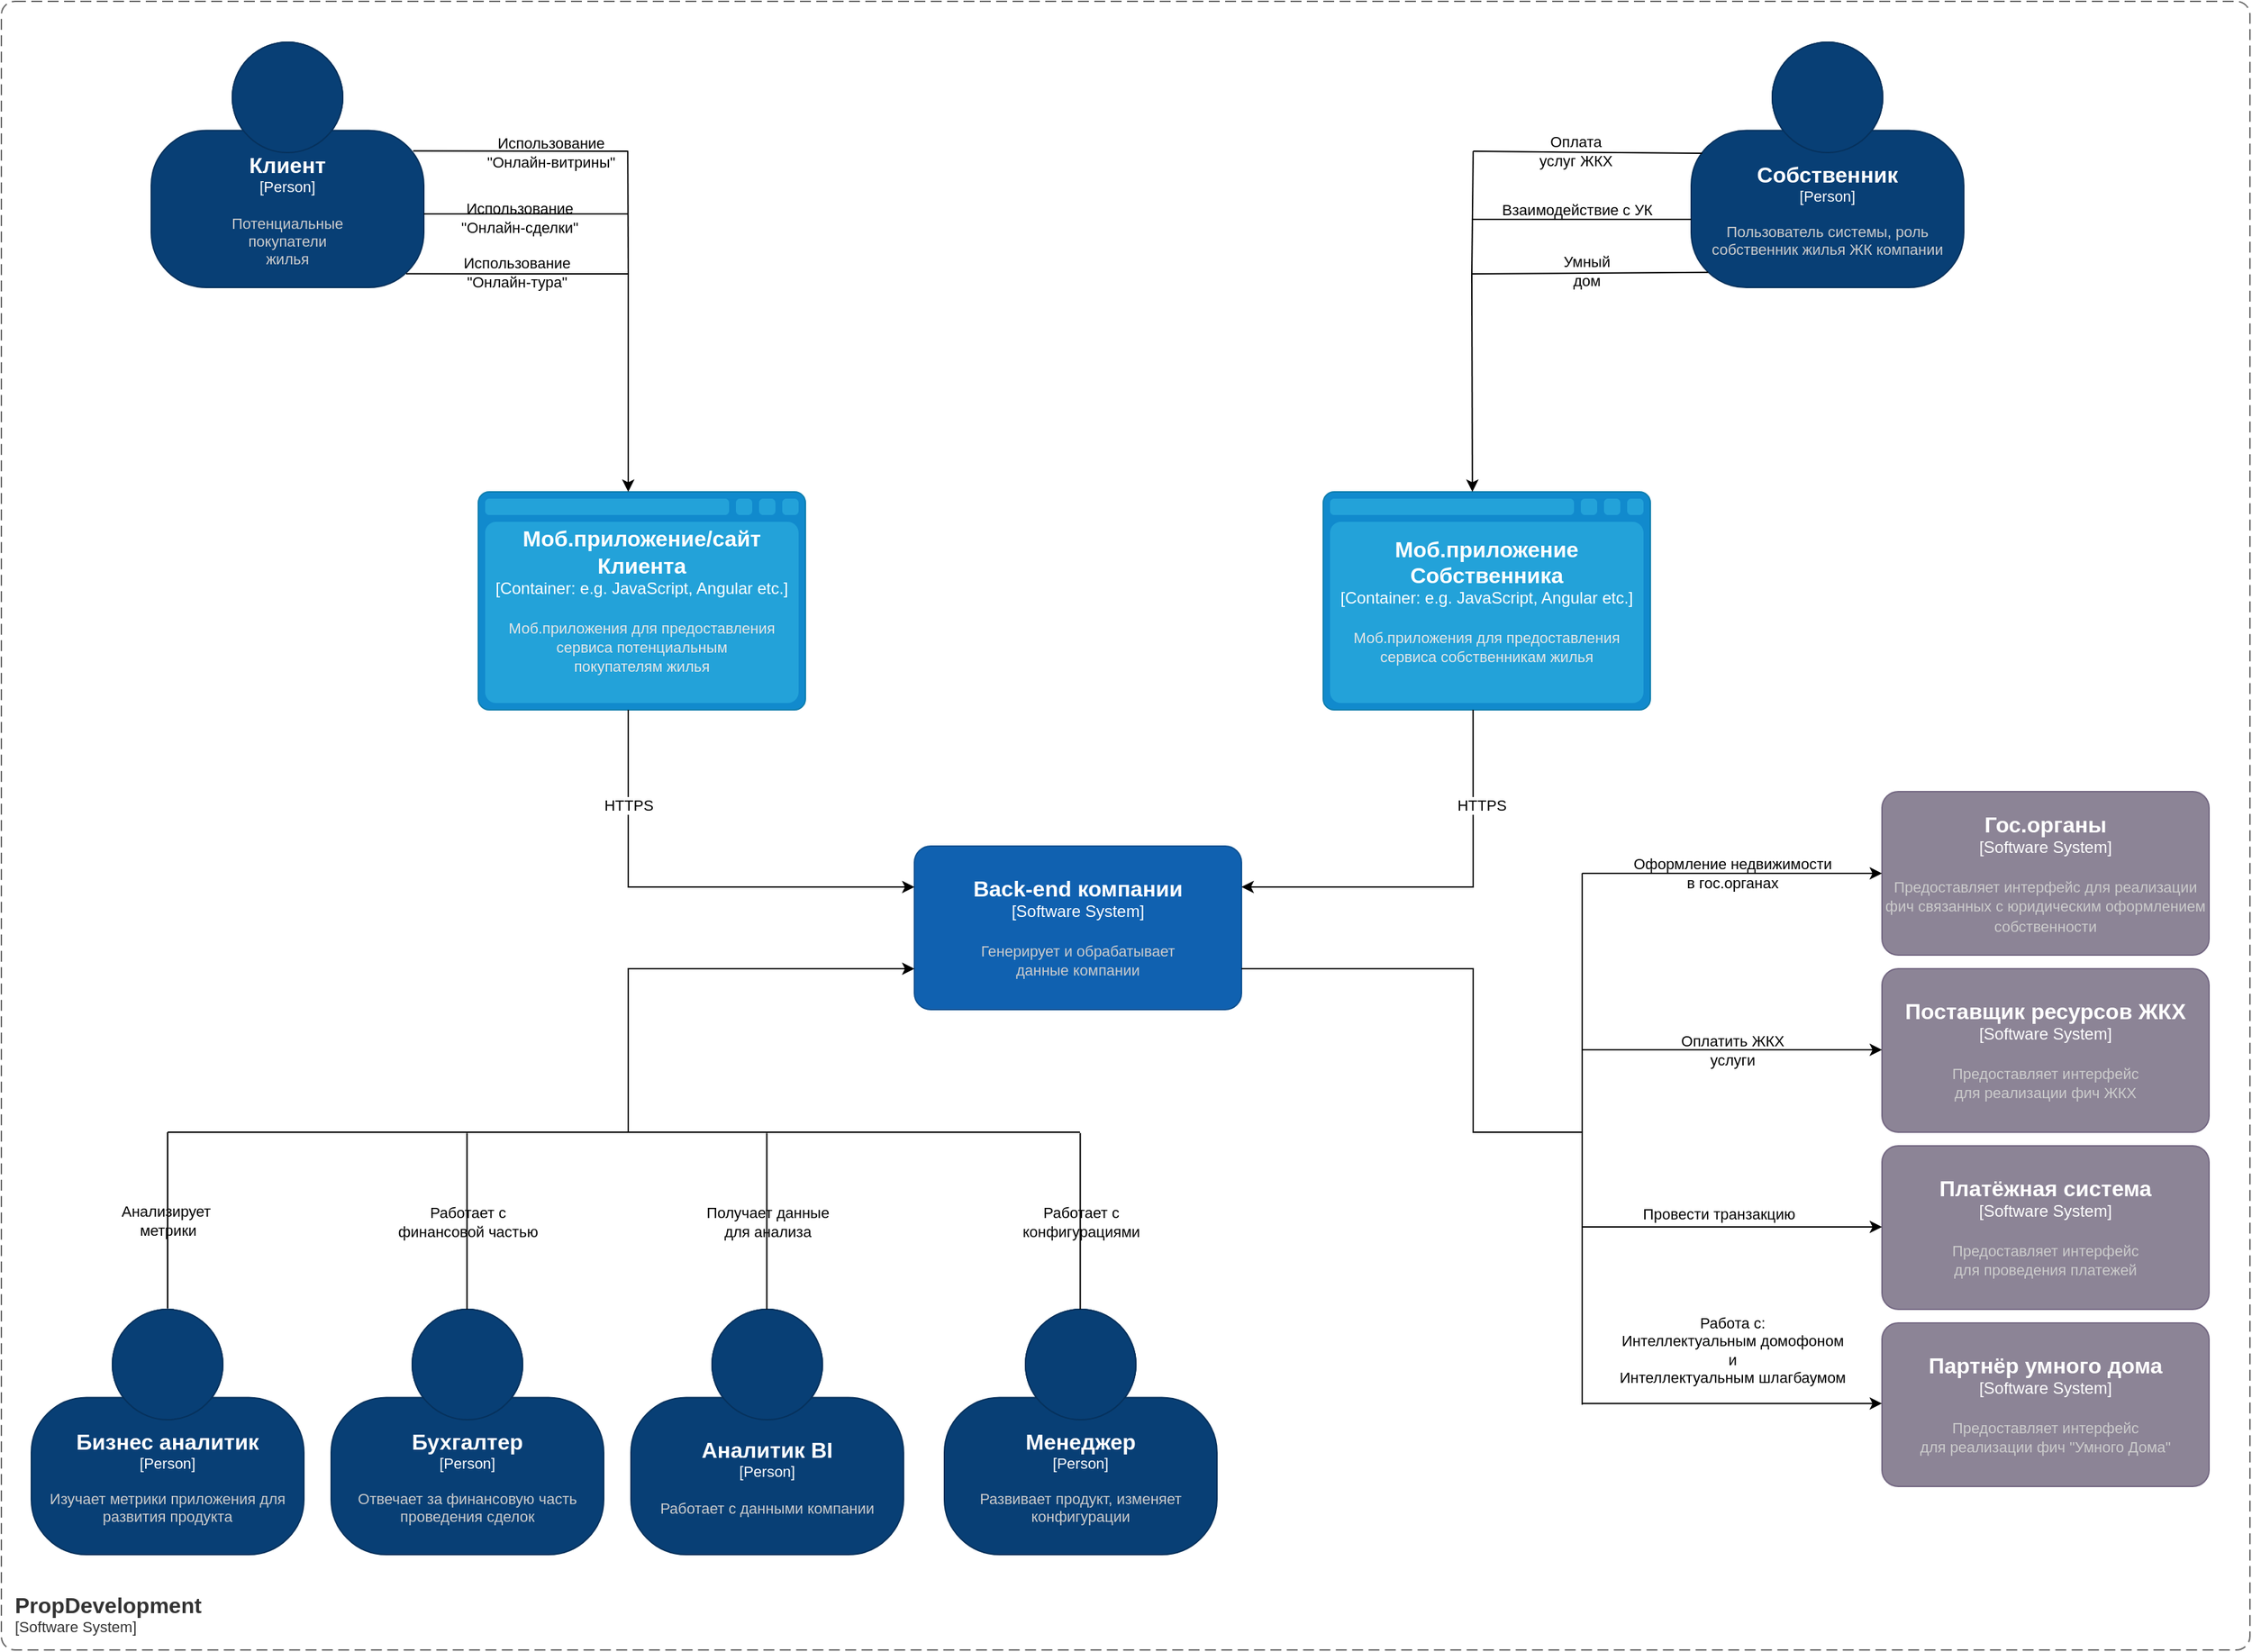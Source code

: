 <mxfile version="26.1.1">
  <diagram name="Страница — 1" id="-Aed9s71p64sYQbSgITG">
    <mxGraphModel dx="1727" dy="2179" grid="1" gridSize="10" guides="1" tooltips="1" connect="1" arrows="1" fold="1" page="1" pageScale="1" pageWidth="827" pageHeight="1169" math="0" shadow="0">
      <root>
        <mxCell id="0" />
        <mxCell id="1" parent="0" />
        <object placeholders="1" c4Name="Бизнес аналитик" c4Type="Person" c4Description="Изучает метрики приложения для развития продукта" label="&lt;font style=&quot;font-size: 16px&quot;&gt;&lt;b&gt;%c4Name%&lt;/b&gt;&lt;/font&gt;&lt;div&gt;[%c4Type%]&lt;/div&gt;&lt;br&gt;&lt;div&gt;&lt;font style=&quot;font-size: 11px&quot;&gt;&lt;font color=&quot;#cccccc&quot;&gt;%c4Description%&lt;/font&gt;&lt;/div&gt;" id="zir2kOPsWTrCl4qfueJd-1">
          <mxCell style="html=1;fontSize=11;dashed=0;whiteSpace=wrap;fillColor=#083F75;strokeColor=#06315C;fontColor=#ffffff;shape=mxgraph.c4.person2;align=center;metaEdit=1;points=[[0.5,0,0],[1,0.5,0],[1,0.75,0],[0.75,1,0],[0.5,1,0],[0.25,1,0],[0,0.75,0],[0,0.5,0]];resizable=0;" vertex="1" parent="1">
            <mxGeometry x="62" y="290" width="200" height="180" as="geometry" />
          </mxCell>
        </object>
        <object placeholders="1" c4Name="Бухгалтер" c4Type="Person" c4Description="Отвечает за финансовую часть проведения сделок" label="&lt;font style=&quot;font-size: 16px&quot;&gt;&lt;b&gt;%c4Name%&lt;/b&gt;&lt;/font&gt;&lt;div&gt;[%c4Type%]&lt;/div&gt;&lt;br&gt;&lt;div&gt;&lt;font style=&quot;font-size: 11px&quot;&gt;&lt;font color=&quot;#cccccc&quot;&gt;%c4Description%&lt;/font&gt;&lt;/div&gt;" id="zir2kOPsWTrCl4qfueJd-2">
          <mxCell style="html=1;fontSize=11;dashed=0;whiteSpace=wrap;fillColor=#083F75;strokeColor=#06315C;fontColor=#ffffff;shape=mxgraph.c4.person2;align=center;metaEdit=1;points=[[0.5,0,0],[1,0.5,0],[1,0.75,0],[0.75,1,0],[0.5,1,0],[0.25,1,0],[0,0.75,0],[0,0.5,0]];resizable=0;" vertex="1" parent="1">
            <mxGeometry x="282" y="290" width="200" height="180" as="geometry" />
          </mxCell>
        </object>
        <object placeholders="1" c4Name="Аналитик BI" c4Type="Person" c4Description="Работает с данными компании" label="&lt;font style=&quot;font-size: 16px&quot;&gt;&lt;b&gt;%c4Name%&lt;/b&gt;&lt;/font&gt;&lt;div&gt;[%c4Type%]&lt;/div&gt;&lt;br&gt;&lt;div&gt;&lt;font style=&quot;font-size: 11px&quot;&gt;&lt;font color=&quot;#cccccc&quot;&gt;%c4Description%&lt;/font&gt;&lt;/div&gt;" id="zir2kOPsWTrCl4qfueJd-3">
          <mxCell style="html=1;fontSize=11;dashed=0;whiteSpace=wrap;fillColor=#083F75;strokeColor=#06315C;fontColor=#ffffff;shape=mxgraph.c4.person2;align=center;metaEdit=1;points=[[0.5,0,0],[1,0.5,0],[1,0.75,0],[0.75,1,0],[0.5,1,0],[0.25,1,0],[0,0.75,0],[0,0.5,0]];resizable=0;" vertex="1" parent="1">
            <mxGeometry x="502" y="290" width="200" height="180" as="geometry" />
          </mxCell>
        </object>
        <object placeholders="1" c4Name="Менеджер" c4Type="Person" c4Description="Развивает продукт, изменяет конфигурации" label="&lt;font style=&quot;font-size: 16px&quot;&gt;&lt;b&gt;%c4Name%&lt;/b&gt;&lt;/font&gt;&lt;div&gt;[%c4Type%]&lt;/div&gt;&lt;br&gt;&lt;div&gt;&lt;font style=&quot;font-size: 11px&quot;&gt;&lt;font color=&quot;#cccccc&quot;&gt;%c4Description%&lt;/font&gt;&lt;/div&gt;" id="zir2kOPsWTrCl4qfueJd-4">
          <mxCell style="html=1;fontSize=11;dashed=0;whiteSpace=wrap;fillColor=#083F75;strokeColor=#06315C;fontColor=#ffffff;shape=mxgraph.c4.person2;align=center;metaEdit=1;points=[[0.5,0,0],[1,0.5,0],[1,0.75,0],[0.75,1,0],[0.5,1,0],[0.25,1,0],[0,0.75,0],[0,0.5,0]];resizable=0;" vertex="1" parent="1">
            <mxGeometry x="732" y="290" width="200" height="180" as="geometry" />
          </mxCell>
        </object>
        <object placeholders="1" c4Name="Клиент" c4Type="Person" c4Description="Потенциальные &#xa;покупатели &#xa;жилья" label="&lt;font style=&quot;font-size: 16px&quot;&gt;&lt;b&gt;%c4Name%&lt;/b&gt;&lt;/font&gt;&lt;div&gt;[%c4Type%]&lt;/div&gt;&lt;br&gt;&lt;div&gt;&lt;font style=&quot;font-size: 11px&quot;&gt;&lt;font color=&quot;#cccccc&quot;&gt;%c4Description%&lt;/font&gt;&lt;/div&gt;" id="zir2kOPsWTrCl4qfueJd-5">
          <mxCell style="html=1;fontSize=11;dashed=0;whiteSpace=wrap;fillColor=#083F75;strokeColor=#06315C;fontColor=#ffffff;shape=mxgraph.c4.person2;align=center;metaEdit=1;points=[[0.5,0,0],[1,0.5,0],[1,0.75,0],[0.75,1,0],[0.5,1,0],[0.25,1,0],[0,0.75,0],[0,0.5,0]];resizable=0;" vertex="1" parent="1">
            <mxGeometry x="150" y="-640" width="200" height="180" as="geometry" />
          </mxCell>
        </object>
        <object placeholders="1" c4Name="Собственник" c4Type="Person" c4Description="Пользователь системы, роль собственник жилья ЖК компании" label="&lt;font style=&quot;font-size: 16px&quot;&gt;&lt;b&gt;%c4Name%&lt;/b&gt;&lt;/font&gt;&lt;div&gt;[%c4Type%]&lt;/div&gt;&lt;br&gt;&lt;div&gt;&lt;font style=&quot;font-size: 11px&quot;&gt;&lt;font color=&quot;#cccccc&quot;&gt;%c4Description%&lt;/font&gt;&lt;/div&gt;" id="zir2kOPsWTrCl4qfueJd-6">
          <mxCell style="html=1;fontSize=11;dashed=0;whiteSpace=wrap;fillColor=#083F75;strokeColor=#06315C;fontColor=#ffffff;shape=mxgraph.c4.person2;align=center;metaEdit=1;points=[[0.5,0,0],[1,0.5,0],[1,0.75,0],[0.75,1,0],[0.5,1,0],[0.25,1,0],[0,0.75,0],[0,0.5,0]];resizable=0;" vertex="1" parent="1">
            <mxGeometry x="1280" y="-640" width="200" height="180" as="geometry" />
          </mxCell>
        </object>
        <object placeholders="1" c4Name="Back-end компании" c4Type="Software System" c4Description="Генерирует и обрабатывает &#xa;данные компании" label="&lt;font style=&quot;font-size: 16px&quot;&gt;&lt;b&gt;%c4Name%&lt;/b&gt;&lt;/font&gt;&lt;div&gt;[%c4Type%]&lt;/div&gt;&lt;br&gt;&lt;div&gt;&lt;font style=&quot;font-size: 11px&quot;&gt;&lt;font color=&quot;#cccccc&quot;&gt;%c4Description%&lt;/font&gt;&lt;/div&gt;" id="zir2kOPsWTrCl4qfueJd-7">
          <mxCell style="rounded=1;whiteSpace=wrap;html=1;labelBackgroundColor=none;fillColor=#1061B0;fontColor=#ffffff;align=center;arcSize=10;strokeColor=#0D5091;metaEdit=1;resizable=0;points=[[0.25,0,0],[0.5,0,0],[0.75,0,0],[1,0.25,0],[1,0.5,0],[1,0.75,0],[0.75,1,0],[0.5,1,0],[0.25,1,0],[0,0.75,0],[0,0.5,0],[0,0.25,0]];" vertex="1" parent="1">
            <mxGeometry x="710" y="-50" width="240" height="120" as="geometry" />
          </mxCell>
        </object>
        <object placeholders="1" c4Name="Моб.приложение/сайт Клиента" c4Type="Container" c4Technology="e.g. JavaScript, Angular etc." c4Description="Моб.приложения для предоставления сервиса потенциальным &#xa;покупателям жилья" label="&lt;font style=&quot;font-size: 16px&quot;&gt;&lt;b&gt;%c4Name%&lt;/b&gt;&lt;/font&gt;&lt;div&gt;[%c4Type%:&amp;nbsp;%c4Technology%]&lt;/div&gt;&lt;br&gt;&lt;div&gt;&lt;font style=&quot;font-size: 11px&quot;&gt;&lt;font color=&quot;#E6E6E6&quot;&gt;%c4Description%&lt;/font&gt;&lt;/div&gt;" id="zir2kOPsWTrCl4qfueJd-8">
          <mxCell style="shape=mxgraph.c4.webBrowserContainer2;whiteSpace=wrap;html=1;boundedLbl=1;rounded=0;labelBackgroundColor=none;strokeColor=#118ACD;fillColor=#23A2D9;strokeColor=#118ACD;strokeColor2=#0E7DAD;fontSize=12;fontColor=#ffffff;align=center;metaEdit=1;points=[[0.5,0,0],[1,0.25,0],[1,0.5,0],[1,0.75,0],[0.5,1,0],[0,0.75,0],[0,0.5,0],[0,0.25,0]];resizable=0;" vertex="1" parent="1">
            <mxGeometry x="390" y="-310" width="240" height="160" as="geometry" />
          </mxCell>
        </object>
        <object placeholders="1" c4Name="Моб.приложение Собственника" c4Type="Container" c4Technology="e.g. JavaScript, Angular etc." c4Description="Моб.приложения для предоставления сервиса собственникам жилья" label="&lt;font style=&quot;font-size: 16px&quot;&gt;&lt;b&gt;%c4Name%&lt;/b&gt;&lt;/font&gt;&lt;div&gt;[%c4Type%:&amp;nbsp;%c4Technology%]&lt;/div&gt;&lt;br&gt;&lt;div&gt;&lt;font style=&quot;font-size: 11px&quot;&gt;&lt;font color=&quot;#E6E6E6&quot;&gt;%c4Description%&lt;/font&gt;&lt;/div&gt;" id="zir2kOPsWTrCl4qfueJd-9">
          <mxCell style="shape=mxgraph.c4.webBrowserContainer2;whiteSpace=wrap;html=1;boundedLbl=1;rounded=0;labelBackgroundColor=none;strokeColor=#118ACD;fillColor=#23A2D9;strokeColor=#118ACD;strokeColor2=#0E7DAD;fontSize=12;fontColor=#ffffff;align=center;metaEdit=1;points=[[0.5,0,0],[1,0.25,0],[1,0.5,0],[1,0.75,0],[0.5,1,0],[0,0.75,0],[0,0.5,0],[0,0.25,0]];resizable=0;" vertex="1" parent="1">
            <mxGeometry x="1010" y="-310" width="240" height="160" as="geometry" />
          </mxCell>
        </object>
        <object placeholders="1" c4Name="Гос.органы" c4Type="Software System" c4Description="Предоставляет интерфейс для реализации фич связанных с юридическим оформлением собственности " label="&lt;font style=&quot;font-size: 16px&quot;&gt;&lt;b&gt;%c4Name%&lt;/b&gt;&lt;/font&gt;&lt;div&gt;[%c4Type%]&lt;/div&gt;&lt;br&gt;&lt;div&gt;&lt;font style=&quot;font-size: 11px&quot;&gt;&lt;font color=&quot;#cccccc&quot;&gt;%c4Description%&lt;/font&gt;&lt;/div&gt;" id="zir2kOPsWTrCl4qfueJd-10">
          <mxCell style="rounded=1;whiteSpace=wrap;html=1;labelBackgroundColor=none;fillColor=#8C8496;fontColor=#ffffff;align=center;arcSize=10;strokeColor=#736782;metaEdit=1;resizable=0;points=[[0.25,0,0],[0.5,0,0],[0.75,0,0],[1,0.25,0],[1,0.5,0],[1,0.75,0],[0.75,1,0],[0.5,1,0],[0.25,1,0],[0,0.75,0],[0,0.5,0],[0,0.25,0]];" vertex="1" parent="1">
            <mxGeometry x="1420" y="-90" width="240" height="120" as="geometry" />
          </mxCell>
        </object>
        <object placeholders="1" c4Name="Поставщик ресурсов ЖКХ" c4Type="Software System" c4Description="Предоставляет интерфейс &#xa;для реализации фич ЖКХ" label="&lt;font style=&quot;font-size: 16px&quot;&gt;&lt;b&gt;%c4Name%&lt;/b&gt;&lt;/font&gt;&lt;div&gt;[%c4Type%]&lt;/div&gt;&lt;br&gt;&lt;div&gt;&lt;font style=&quot;font-size: 11px&quot;&gt;&lt;font color=&quot;#cccccc&quot;&gt;%c4Description%&lt;/font&gt;&lt;/div&gt;" id="zir2kOPsWTrCl4qfueJd-11">
          <mxCell style="rounded=1;whiteSpace=wrap;html=1;labelBackgroundColor=none;fillColor=#8C8496;fontColor=#ffffff;align=center;arcSize=10;strokeColor=#736782;metaEdit=1;resizable=0;points=[[0.25,0,0],[0.5,0,0],[0.75,0,0],[1,0.25,0],[1,0.5,0],[1,0.75,0],[0.75,1,0],[0.5,1,0],[0.25,1,0],[0,0.75,0],[0,0.5,0],[0,0.25,0]];" vertex="1" parent="1">
            <mxGeometry x="1420" y="40" width="240" height="120" as="geometry" />
          </mxCell>
        </object>
        <object placeholders="1" c4Name="Платёжная система" c4Type="Software System" c4Description="Предоставляет интерфейс &#xa;для проведения платежей" label="&lt;font style=&quot;font-size: 16px&quot;&gt;&lt;b&gt;%c4Name%&lt;/b&gt;&lt;/font&gt;&lt;div&gt;[%c4Type%]&lt;/div&gt;&lt;br&gt;&lt;div&gt;&lt;font style=&quot;font-size: 11px&quot;&gt;&lt;font color=&quot;#cccccc&quot;&gt;%c4Description%&lt;/font&gt;&lt;/div&gt;" id="zir2kOPsWTrCl4qfueJd-12">
          <mxCell style="rounded=1;whiteSpace=wrap;html=1;labelBackgroundColor=none;fillColor=#8C8496;fontColor=#ffffff;align=center;arcSize=10;strokeColor=#736782;metaEdit=1;resizable=0;points=[[0.25,0,0],[0.5,0,0],[0.75,0,0],[1,0.25,0],[1,0.5,0],[1,0.75,0],[0.75,1,0],[0.5,1,0],[0.25,1,0],[0,0.75,0],[0,0.5,0],[0,0.25,0]];" vertex="1" parent="1">
            <mxGeometry x="1420" y="170" width="240" height="120" as="geometry" />
          </mxCell>
        </object>
        <object placeholders="1" c4Name="Партнёр умного дома" c4Type="Software System" c4Description="Предоставляет интерфейс &#xa;для реализации фич &quot;Умного Дома&quot;" label="&lt;font style=&quot;font-size: 16px&quot;&gt;&lt;b&gt;%c4Name%&lt;/b&gt;&lt;/font&gt;&lt;div&gt;[%c4Type%]&lt;/div&gt;&lt;br&gt;&lt;div&gt;&lt;font style=&quot;font-size: 11px&quot;&gt;&lt;font color=&quot;#cccccc&quot;&gt;%c4Description%&lt;/font&gt;&lt;/div&gt;" id="zir2kOPsWTrCl4qfueJd-13">
          <mxCell style="rounded=1;whiteSpace=wrap;html=1;labelBackgroundColor=none;fillColor=#8C8496;fontColor=#ffffff;align=center;arcSize=10;strokeColor=#736782;metaEdit=1;resizable=0;points=[[0.25,0,0],[0.5,0,0],[0.75,0,0],[1,0.25,0],[1,0.5,0],[1,0.75,0],[0.75,1,0],[0.5,1,0],[0.25,1,0],[0,0.75,0],[0,0.5,0],[0,0.25,0]];" vertex="1" parent="1">
            <mxGeometry x="1420" y="300" width="240" height="120" as="geometry" />
          </mxCell>
        </object>
        <mxCell id="zir2kOPsWTrCl4qfueJd-14" value="" style="endArrow=none;html=1;rounded=0;startFill=0;exitX=0.961;exitY=0.443;exitDx=0;exitDy=0;exitPerimeter=0;" edge="1" parent="1" source="zir2kOPsWTrCl4qfueJd-5">
          <mxGeometry relative="1" as="geometry">
            <mxPoint x="350" y="-560" as="sourcePoint" />
            <mxPoint x="500" y="-560" as="targetPoint" />
          </mxGeometry>
        </mxCell>
        <mxCell id="zir2kOPsWTrCl4qfueJd-57" value="Использование&lt;br&gt;&quot;Онлайн-витрины&quot;" style="edgeLabel;html=1;align=center;verticalAlign=middle;resizable=0;points=[];labelBackgroundColor=none;" vertex="1" connectable="0" parent="zir2kOPsWTrCl4qfueJd-14">
          <mxGeometry x="0.281" y="-1" relative="1" as="geometry">
            <mxPoint as="offset" />
          </mxGeometry>
        </mxCell>
        <mxCell id="zir2kOPsWTrCl4qfueJd-15" value="" style="endArrow=none;html=1;rounded=0;" edge="1" parent="1">
          <mxGeometry width="50" height="50" relative="1" as="geometry">
            <mxPoint x="499.64" y="-560" as="sourcePoint" />
            <mxPoint x="500" y="-470" as="targetPoint" />
          </mxGeometry>
        </mxCell>
        <mxCell id="zir2kOPsWTrCl4qfueJd-16" value="" style="endArrow=classic;html=1;rounded=0;" edge="1" parent="1">
          <mxGeometry relative="1" as="geometry">
            <mxPoint x="500" y="-470" as="sourcePoint" />
            <mxPoint x="500" y="-310" as="targetPoint" />
          </mxGeometry>
        </mxCell>
        <mxCell id="zir2kOPsWTrCl4qfueJd-17" value="" style="endArrow=none;html=1;rounded=0;startFill=0;exitX=0.935;exitY=0.944;exitDx=0;exitDy=0;exitPerimeter=0;" edge="1" parent="1" source="zir2kOPsWTrCl4qfueJd-5">
          <mxGeometry relative="1" as="geometry">
            <mxPoint x="340" y="-470" as="sourcePoint" />
            <mxPoint x="500" y="-470" as="targetPoint" />
          </mxGeometry>
        </mxCell>
        <mxCell id="zir2kOPsWTrCl4qfueJd-18" value="" style="endArrow=none;html=1;rounded=0;startFill=0;" edge="1" parent="1">
          <mxGeometry relative="1" as="geometry">
            <mxPoint x="350" y="-514" as="sourcePoint" />
            <mxPoint x="500" y="-514" as="targetPoint" />
          </mxGeometry>
        </mxCell>
        <mxCell id="zir2kOPsWTrCl4qfueJd-19" value="Использование&lt;br&gt;&quot;Онлайн-сделки&quot;" style="edgeLabel;resizable=0;html=1;;align=center;verticalAlign=middle;labelBackgroundColor=none;" connectable="0" vertex="1" parent="1">
          <mxGeometry x="420" y="-515" as="geometry">
            <mxPoint y="4" as="offset" />
          </mxGeometry>
        </mxCell>
        <mxCell id="zir2kOPsWTrCl4qfueJd-20" value="Использование&lt;br&gt;&quot;Онлайн-тура&quot;" style="edgeLabel;resizable=0;html=1;;align=center;verticalAlign=middle;labelBackgroundColor=none;" connectable="0" vertex="1" parent="1">
          <mxGeometry x="410" y="-470" as="geometry">
            <mxPoint x="8" y="-1" as="offset" />
          </mxGeometry>
        </mxCell>
        <mxCell id="zir2kOPsWTrCl4qfueJd-22" value="" style="endArrow=none;html=1;rounded=0;startFill=0;exitX=0.04;exitY=0.453;exitDx=0;exitDy=0;exitPerimeter=0;" edge="1" parent="1" source="zir2kOPsWTrCl4qfueJd-6">
          <mxGeometry relative="1" as="geometry">
            <mxPoint x="970" y="-560" as="sourcePoint" />
            <mxPoint x="1120" y="-560" as="targetPoint" />
          </mxGeometry>
        </mxCell>
        <mxCell id="zir2kOPsWTrCl4qfueJd-58" value="Оплата&lt;br&gt;услуг ЖКХ" style="edgeLabel;html=1;align=center;verticalAlign=middle;resizable=0;points=[];labelBackgroundColor=none;" vertex="1" connectable="0" parent="zir2kOPsWTrCl4qfueJd-22">
          <mxGeometry x="0.113" y="-1" relative="1" as="geometry">
            <mxPoint as="offset" />
          </mxGeometry>
        </mxCell>
        <mxCell id="zir2kOPsWTrCl4qfueJd-23" value="" style="endArrow=none;html=1;rounded=0;" edge="1" parent="1">
          <mxGeometry width="50" height="50" relative="1" as="geometry">
            <mxPoint x="1120" y="-560" as="sourcePoint" />
            <mxPoint x="1119" y="-469" as="targetPoint" />
          </mxGeometry>
        </mxCell>
        <mxCell id="zir2kOPsWTrCl4qfueJd-24" value="" style="endArrow=classic;html=1;rounded=0;entryX=0.456;entryY=0;entryDx=0;entryDy=0;entryPerimeter=0;" edge="1" parent="1" target="zir2kOPsWTrCl4qfueJd-9">
          <mxGeometry relative="1" as="geometry">
            <mxPoint x="1119" y="-469" as="sourcePoint" />
            <mxPoint x="1130" y="-310" as="targetPoint" />
          </mxGeometry>
        </mxCell>
        <mxCell id="zir2kOPsWTrCl4qfueJd-25" value="" style="endArrow=none;html=1;rounded=0;startFill=0;exitX=0.062;exitY=0.938;exitDx=0;exitDy=0;exitPerimeter=0;" edge="1" parent="1" source="zir2kOPsWTrCl4qfueJd-6">
          <mxGeometry relative="1" as="geometry">
            <mxPoint x="1296" y="-471" as="sourcePoint" />
            <mxPoint x="1119" y="-470" as="targetPoint" />
          </mxGeometry>
        </mxCell>
        <mxCell id="zir2kOPsWTrCl4qfueJd-26" value="" style="endArrow=none;html=1;rounded=0;startFill=0;" edge="1" parent="1">
          <mxGeometry relative="1" as="geometry">
            <mxPoint x="1280" y="-510" as="sourcePoint" />
            <mxPoint x="1120" y="-510" as="targetPoint" />
          </mxGeometry>
        </mxCell>
        <mxCell id="zir2kOPsWTrCl4qfueJd-27" value="Взаимодействие с УК" style="edgeLabel;resizable=0;html=1;;align=center;verticalAlign=middle;labelBackgroundColor=none;" connectable="0" vertex="1" parent="1">
          <mxGeometry x="1021" y="-510" as="geometry">
            <mxPoint x="175" y="-7" as="offset" />
          </mxGeometry>
        </mxCell>
        <mxCell id="zir2kOPsWTrCl4qfueJd-28" value="Умный&lt;br&gt;дом" style="edgeLabel;resizable=0;html=1;;align=center;verticalAlign=middle;labelBackgroundColor=none;" connectable="0" vertex="1" parent="1">
          <mxGeometry x="1021" y="-475" as="geometry">
            <mxPoint x="182" y="3" as="offset" />
          </mxGeometry>
        </mxCell>
        <mxCell id="zir2kOPsWTrCl4qfueJd-32" value="" style="endArrow=classic;html=1;rounded=0;entryX=1;entryY=0.25;entryDx=0;entryDy=0;entryPerimeter=0;exitX=0.458;exitY=1;exitDx=0;exitDy=0;exitPerimeter=0;" edge="1" parent="1" source="zir2kOPsWTrCl4qfueJd-9" target="zir2kOPsWTrCl4qfueJd-7">
          <mxGeometry relative="1" as="geometry">
            <mxPoint x="1129" y="-150" as="sourcePoint" />
            <mxPoint x="959" y="10" as="targetPoint" />
            <Array as="points">
              <mxPoint x="1120" y="-20" />
            </Array>
          </mxGeometry>
        </mxCell>
        <mxCell id="zir2kOPsWTrCl4qfueJd-33" value="HTTPS" style="edgeLabel;resizable=0;html=1;;align=center;verticalAlign=middle;" connectable="0" vertex="1" parent="zir2kOPsWTrCl4qfueJd-32">
          <mxGeometry relative="1" as="geometry">
            <mxPoint x="26" y="-60" as="offset" />
          </mxGeometry>
        </mxCell>
        <mxCell id="zir2kOPsWTrCl4qfueJd-34" value="" style="endArrow=classic;html=1;rounded=0;" edge="1" parent="1">
          <mxGeometry relative="1" as="geometry">
            <mxPoint x="500" y="-150" as="sourcePoint" />
            <mxPoint x="710" y="-20" as="targetPoint" />
            <Array as="points">
              <mxPoint x="500" y="-20" />
              <mxPoint x="610" y="-20" />
            </Array>
          </mxGeometry>
        </mxCell>
        <mxCell id="zir2kOPsWTrCl4qfueJd-35" value="HTTPS" style="edgeLabel;resizable=0;html=1;;align=center;verticalAlign=middle;" connectable="0" vertex="1" parent="zir2kOPsWTrCl4qfueJd-34">
          <mxGeometry relative="1" as="geometry">
            <mxPoint x="-40" y="-60" as="offset" />
          </mxGeometry>
        </mxCell>
        <mxCell id="zir2kOPsWTrCl4qfueJd-36" value="" style="endArrow=none;html=1;rounded=0;exitX=1;exitY=0.75;exitDx=0;exitDy=0;exitPerimeter=0;" edge="1" parent="1" source="zir2kOPsWTrCl4qfueJd-7">
          <mxGeometry width="50" height="50" relative="1" as="geometry">
            <mxPoint x="910" y="-30" as="sourcePoint" />
            <mxPoint x="1200" y="160" as="targetPoint" />
            <Array as="points">
              <mxPoint x="1120" y="40" />
              <mxPoint x="1120" y="160" />
            </Array>
          </mxGeometry>
        </mxCell>
        <mxCell id="zir2kOPsWTrCl4qfueJd-37" value="" style="endArrow=none;html=1;rounded=0;" edge="1" parent="1">
          <mxGeometry width="50" height="50" relative="1" as="geometry">
            <mxPoint x="1200" y="-30" as="sourcePoint" />
            <mxPoint x="1200" y="360" as="targetPoint" />
          </mxGeometry>
        </mxCell>
        <mxCell id="zir2kOPsWTrCl4qfueJd-38" value="" style="endArrow=classic;html=1;rounded=0;entryX=0;entryY=0.5;entryDx=0;entryDy=0;entryPerimeter=0;" edge="1" parent="1" target="zir2kOPsWTrCl4qfueJd-10">
          <mxGeometry relative="1" as="geometry">
            <mxPoint x="1200" y="-30" as="sourcePoint" />
            <mxPoint x="1300" y="-40" as="targetPoint" />
          </mxGeometry>
        </mxCell>
        <mxCell id="zir2kOPsWTrCl4qfueJd-39" value="Оформление недвижимости&lt;br&gt;в гос.органах" style="edgeLabel;resizable=0;html=1;;align=center;verticalAlign=middle;labelBackgroundColor=none;" connectable="0" vertex="1" parent="zir2kOPsWTrCl4qfueJd-38">
          <mxGeometry relative="1" as="geometry" />
        </mxCell>
        <mxCell id="zir2kOPsWTrCl4qfueJd-40" value="" style="endArrow=classic;html=1;rounded=0;entryX=0;entryY=0.5;entryDx=0;entryDy=0;entryPerimeter=0;" edge="1" parent="1">
          <mxGeometry relative="1" as="geometry">
            <mxPoint x="1200" y="359.09" as="sourcePoint" />
            <mxPoint x="1420" y="359.09" as="targetPoint" />
          </mxGeometry>
        </mxCell>
        <mxCell id="zir2kOPsWTrCl4qfueJd-41" value="Работа с:&lt;br&gt;Интеллектуальным домофоном&lt;br&gt;и&lt;br&gt;Интеллектуальным шлагбаумом" style="edgeLabel;resizable=0;html=1;;align=center;verticalAlign=middle;labelBackgroundColor=none;" connectable="0" vertex="1" parent="zir2kOPsWTrCl4qfueJd-40">
          <mxGeometry relative="1" as="geometry">
            <mxPoint y="-39" as="offset" />
          </mxGeometry>
        </mxCell>
        <mxCell id="zir2kOPsWTrCl4qfueJd-42" value="" style="endArrow=classic;html=1;rounded=0;entryX=0;entryY=0.5;entryDx=0;entryDy=0;entryPerimeter=0;" edge="1" parent="1">
          <mxGeometry relative="1" as="geometry">
            <mxPoint x="1200" y="229.55" as="sourcePoint" />
            <mxPoint x="1420" y="229.55" as="targetPoint" />
          </mxGeometry>
        </mxCell>
        <mxCell id="zir2kOPsWTrCl4qfueJd-43" value="Провести транзакцию" style="edgeLabel;resizable=0;html=1;;align=center;verticalAlign=middle;labelBackgroundColor=none;" connectable="0" vertex="1" parent="zir2kOPsWTrCl4qfueJd-42">
          <mxGeometry relative="1" as="geometry">
            <mxPoint x="-10" y="-10" as="offset" />
          </mxGeometry>
        </mxCell>
        <mxCell id="zir2kOPsWTrCl4qfueJd-44" value="" style="endArrow=classic;html=1;rounded=0;entryX=0;entryY=0.5;entryDx=0;entryDy=0;entryPerimeter=0;" edge="1" parent="1">
          <mxGeometry relative="1" as="geometry">
            <mxPoint x="1200" y="99.55" as="sourcePoint" />
            <mxPoint x="1420" y="99.55" as="targetPoint" />
          </mxGeometry>
        </mxCell>
        <mxCell id="zir2kOPsWTrCl4qfueJd-45" value="Оплатить ЖКХ&lt;br&gt;услуги" style="edgeLabel;resizable=0;html=1;;align=center;verticalAlign=middle;labelBackgroundColor=none;" connectable="0" vertex="1" parent="zir2kOPsWTrCl4qfueJd-44">
          <mxGeometry relative="1" as="geometry" />
        </mxCell>
        <mxCell id="zir2kOPsWTrCl4qfueJd-46" value="" style="endArrow=none;html=1;rounded=0;" edge="1" parent="1">
          <mxGeometry width="50" height="50" relative="1" as="geometry">
            <mxPoint x="831.47" y="160" as="sourcePoint" />
            <mxPoint x="162" y="160" as="targetPoint" />
          </mxGeometry>
        </mxCell>
        <mxCell id="zir2kOPsWTrCl4qfueJd-47" value="" style="endArrow=none;html=1;rounded=0;startFill=0;" edge="1" parent="1">
          <mxGeometry relative="1" as="geometry">
            <mxPoint x="162" y="289.38" as="sourcePoint" />
            <mxPoint x="162" y="160" as="targetPoint" />
          </mxGeometry>
        </mxCell>
        <mxCell id="zir2kOPsWTrCl4qfueJd-48" value="Анализирует&amp;nbsp;&lt;br&gt;метрики" style="edgeLabel;resizable=0;html=1;;align=center;verticalAlign=middle;labelBackgroundColor=none;" connectable="0" vertex="1" parent="zir2kOPsWTrCl4qfueJd-47">
          <mxGeometry relative="1" as="geometry" />
        </mxCell>
        <mxCell id="zir2kOPsWTrCl4qfueJd-49" value="" style="endArrow=none;html=1;rounded=0;startFill=0;" edge="1" parent="1">
          <mxGeometry relative="1" as="geometry">
            <mxPoint x="381.69" y="290" as="sourcePoint" />
            <mxPoint x="381.69" y="160.62" as="targetPoint" />
          </mxGeometry>
        </mxCell>
        <mxCell id="zir2kOPsWTrCl4qfueJd-50" value="Работает с &lt;br&gt;финансовой частью" style="edgeLabel;resizable=0;html=1;;align=center;verticalAlign=middle;labelBackgroundColor=none;" connectable="0" vertex="1" parent="zir2kOPsWTrCl4qfueJd-49">
          <mxGeometry relative="1" as="geometry" />
        </mxCell>
        <mxCell id="zir2kOPsWTrCl4qfueJd-51" value="" style="endArrow=none;html=1;rounded=0;startFill=0;" edge="1" parent="1">
          <mxGeometry relative="1" as="geometry">
            <mxPoint x="601.69" y="290" as="sourcePoint" />
            <mxPoint x="601.69" y="160.62" as="targetPoint" />
          </mxGeometry>
        </mxCell>
        <mxCell id="zir2kOPsWTrCl4qfueJd-52" value="Получает данные &lt;br&gt;для анализа" style="edgeLabel;resizable=0;html=1;;align=center;verticalAlign=middle;labelBackgroundColor=none;" connectable="0" vertex="1" parent="zir2kOPsWTrCl4qfueJd-51">
          <mxGeometry relative="1" as="geometry" />
        </mxCell>
        <mxCell id="zir2kOPsWTrCl4qfueJd-53" value="" style="endArrow=none;html=1;rounded=0;startFill=0;" edge="1" parent="1">
          <mxGeometry relative="1" as="geometry">
            <mxPoint x="831.69" y="290" as="sourcePoint" />
            <mxPoint x="831.69" y="160.62" as="targetPoint" />
          </mxGeometry>
        </mxCell>
        <mxCell id="zir2kOPsWTrCl4qfueJd-54" value="Работает с&lt;br&gt;конфигурациями" style="edgeLabel;resizable=0;html=1;;align=center;verticalAlign=middle;labelBackgroundColor=none;" connectable="0" vertex="1" parent="zir2kOPsWTrCl4qfueJd-53">
          <mxGeometry relative="1" as="geometry" />
        </mxCell>
        <mxCell id="zir2kOPsWTrCl4qfueJd-55" value="" style="endArrow=classic;html=1;rounded=0;entryX=0;entryY=0.75;entryDx=0;entryDy=0;entryPerimeter=0;" edge="1" parent="1" target="zir2kOPsWTrCl4qfueJd-7">
          <mxGeometry width="50" height="50" relative="1" as="geometry">
            <mxPoint x="500" y="160" as="sourcePoint" />
            <mxPoint x="510" y="110" as="targetPoint" />
            <Array as="points">
              <mxPoint x="500" y="40" />
            </Array>
          </mxGeometry>
        </mxCell>
        <object placeholders="1" c4Name="PropDevelopment" c4Type="SystemScopeBoundary" c4Application="Software System" label="&lt;font style=&quot;font-size: 16px&quot;&gt;&lt;b&gt;&lt;div style=&quot;text-align: left&quot;&gt;%c4Name%&lt;/div&gt;&lt;/b&gt;&lt;/font&gt;&lt;div style=&quot;text-align: left&quot;&gt;[%c4Application%]&lt;/div&gt;" id="zir2kOPsWTrCl4qfueJd-56">
          <mxCell style="rounded=1;fontSize=11;whiteSpace=wrap;html=1;dashed=1;arcSize=20;fillColor=none;strokeColor=#666666;fontColor=#333333;labelBackgroundColor=none;align=left;verticalAlign=bottom;labelBorderColor=none;spacingTop=0;spacing=10;dashPattern=8 4;metaEdit=1;rotatable=0;perimeter=rectanglePerimeter;noLabel=0;labelPadding=0;allowArrows=0;connectable=0;expand=0;recursiveResize=0;editable=1;pointerEvents=0;absoluteArcSize=1;points=[[0.25,0,0],[0.5,0,0],[0.75,0,0],[1,0.25,0],[1,0.5,0],[1,0.75,0],[0.75,1,0],[0.5,1,0],[0.25,1,0],[0,0.75,0],[0,0.5,0],[0,0.25,0]];" vertex="1" parent="1">
            <mxGeometry x="40" y="-670" width="1650" height="1210" as="geometry" />
          </mxCell>
        </object>
      </root>
    </mxGraphModel>
  </diagram>
</mxfile>
